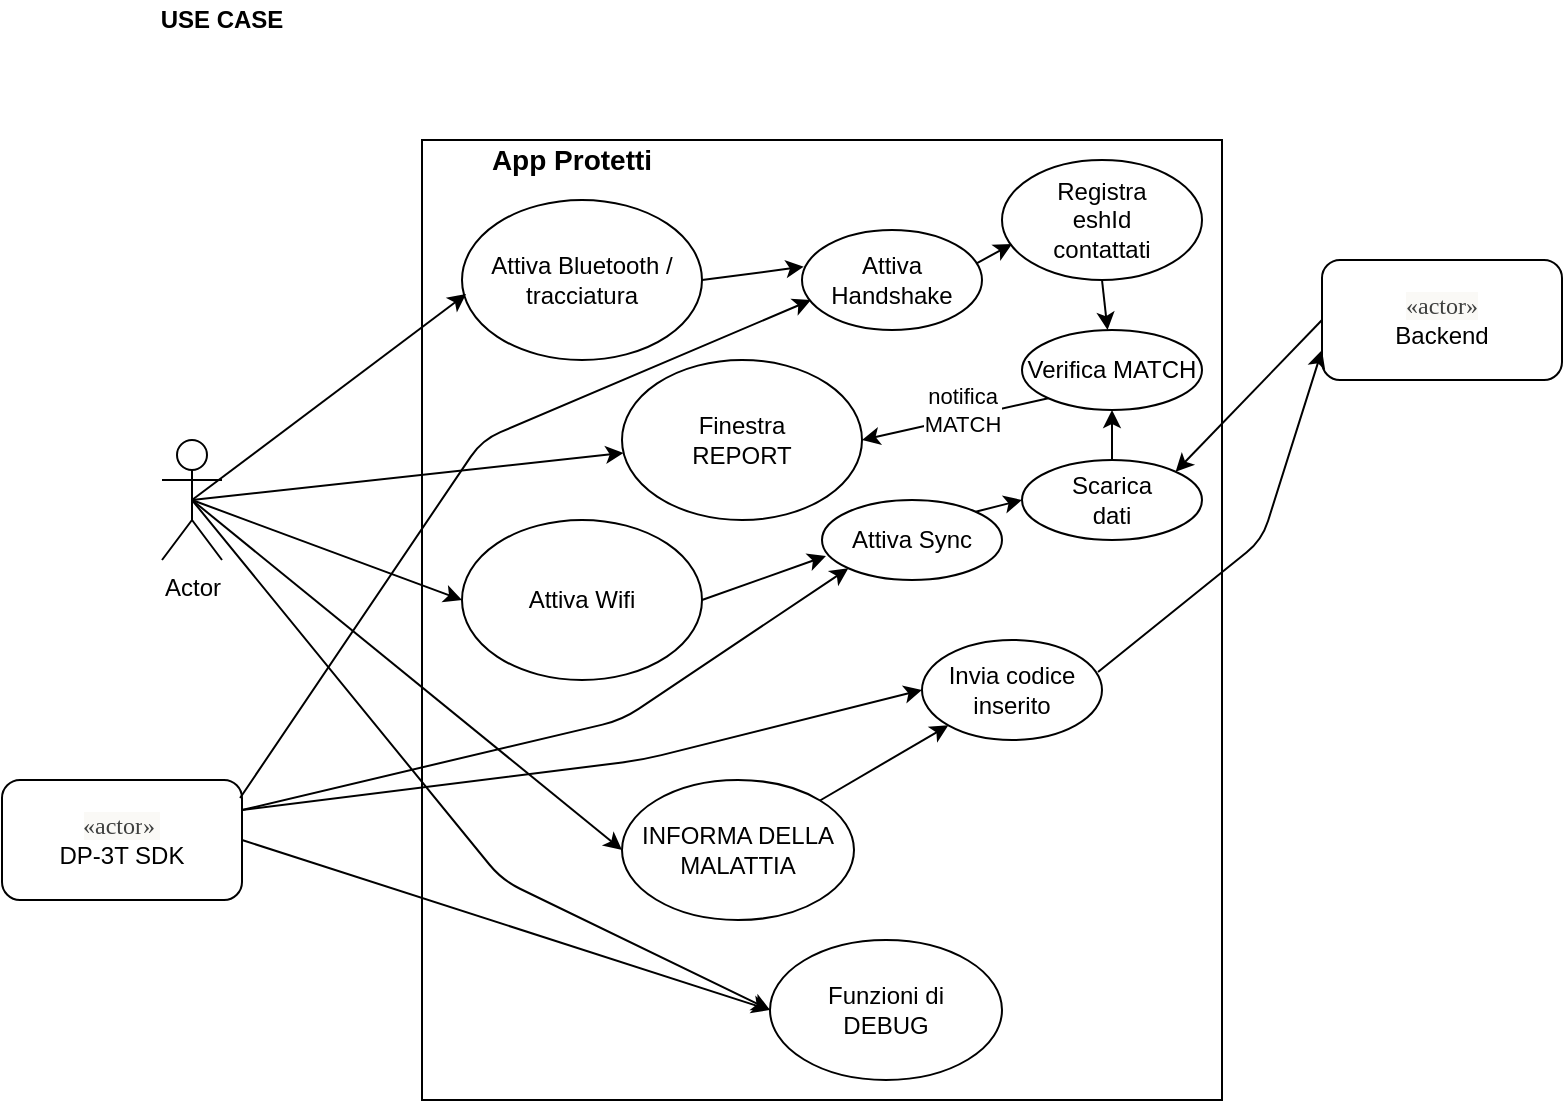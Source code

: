 <mxfile version="13.0.9" type="google"><diagram id="h_8oGnW9P9lQt5fAS8KY" name="Page-1"><mxGraphModel dx="1123" dy="687" grid="1" gridSize="10" guides="1" tooltips="1" connect="1" arrows="1" fold="1" page="1" pageScale="1" pageWidth="827" pageHeight="1169" math="0" shadow="0"><root><mxCell id="0"/><mxCell id="1" parent="0"/><mxCell id="e3-DG2b1zYi9i2cdS-66-1" value="Actor" style="shape=umlActor;verticalLabelPosition=bottom;labelBackgroundColor=#ffffff;verticalAlign=top;html=1;outlineConnect=0;" vertex="1" parent="1"><mxGeometry x="110" y="240" width="30" height="60" as="geometry"/></mxCell><mxCell id="e3-DG2b1zYi9i2cdS-66-2" value="&lt;font&gt;&lt;span style=&quot;font-size: 12px ; color: rgb(62 , 63 , 62) ; font-family: &amp;#34;crimson text&amp;#34; , &amp;#34;garamond&amp;#34; , &amp;#34;times new roman&amp;#34; , serif ; text-align: left ; background-color: rgb(250 , 249 , 246)&quot;&gt;«actor&lt;/span&gt;&lt;span style=&quot;color: rgb(62 , 63 , 62) ; font-family: &amp;#34;crimson text&amp;#34; , &amp;#34;garamond&amp;#34; , &amp;#34;times new roman&amp;#34; , serif ; text-align: left ; background-color: rgb(250 , 249 , 246)&quot;&gt;&lt;font style=&quot;font-size: 12px&quot;&gt;»&lt;/font&gt;&lt;/span&gt;&lt;span style=&quot;font-size: 12px ; color: rgb(62 , 63 , 62) ; font-family: &amp;#34;crimson text&amp;#34; , &amp;#34;garamond&amp;#34; , &amp;#34;times new roman&amp;#34; , serif ; text-align: left ; background-color: rgb(250 , 249 , 246)&quot;&gt;&amp;nbsp;&lt;br&gt;&lt;/span&gt;DP-3T SDK&lt;/font&gt;" style="rounded=1;whiteSpace=wrap;html=1;" vertex="1" parent="1"><mxGeometry x="30" y="410" width="120" height="60" as="geometry"/></mxCell><mxCell id="e3-DG2b1zYi9i2cdS-66-3" value="" style="rounded=0;whiteSpace=wrap;html=1;" vertex="1" parent="1"><mxGeometry x="240" y="90" width="400" height="480" as="geometry"/></mxCell><mxCell id="e3-DG2b1zYi9i2cdS-66-4" value="Attiva Bluetooth / tracciatura" style="ellipse;whiteSpace=wrap;html=1;" vertex="1" parent="1"><mxGeometry x="260" y="120" width="120" height="80" as="geometry"/></mxCell><mxCell id="e3-DG2b1zYi9i2cdS-66-5" value="" style="endArrow=classic;html=1;entryX=0.017;entryY=0.588;entryDx=0;entryDy=0;entryPerimeter=0;exitX=0.5;exitY=0.5;exitDx=0;exitDy=0;exitPerimeter=0;" edge="1" parent="1" source="e3-DG2b1zYi9i2cdS-66-1" target="e3-DG2b1zYi9i2cdS-66-4"><mxGeometry width="50" height="50" relative="1" as="geometry"><mxPoint x="340" y="380" as="sourcePoint"/><mxPoint x="390" y="330" as="targetPoint"/></mxGeometry></mxCell><mxCell id="e3-DG2b1zYi9i2cdS-66-6" value="" style="endArrow=classic;html=1;entryX=0.05;entryY=0.7;entryDx=0;entryDy=0;exitX=0.992;exitY=0.15;exitDx=0;exitDy=0;exitPerimeter=0;entryPerimeter=0;" edge="1" parent="1" source="e3-DG2b1zYi9i2cdS-66-2" target="e3-DG2b1zYi9i2cdS-66-7"><mxGeometry width="50" height="50" relative="1" as="geometry"><mxPoint x="135" y="280" as="sourcePoint"/><mxPoint x="272.04" y="177.04" as="targetPoint"/><Array as="points"><mxPoint x="270" y="240"/></Array></mxGeometry></mxCell><mxCell id="e3-DG2b1zYi9i2cdS-66-7" value="Attiva&lt;br&gt;Handshake" style="ellipse;whiteSpace=wrap;html=1;" vertex="1" parent="1"><mxGeometry x="430" y="135" width="90" height="50" as="geometry"/></mxCell><mxCell id="e3-DG2b1zYi9i2cdS-66-8" value="Registra&lt;br&gt;eshId&lt;br&gt;contattati" style="ellipse;whiteSpace=wrap;html=1;" vertex="1" parent="1"><mxGeometry x="530" y="100" width="100" height="60" as="geometry"/></mxCell><mxCell id="e3-DG2b1zYi9i2cdS-66-9" value="" style="endArrow=classic;html=1;entryX=0.01;entryY=0.367;entryDx=0;entryDy=0;entryPerimeter=0;exitX=1;exitY=0.5;exitDx=0;exitDy=0;" edge="1" parent="1" source="e3-DG2b1zYi9i2cdS-66-4" target="e3-DG2b1zYi9i2cdS-66-7"><mxGeometry width="50" height="50" relative="1" as="geometry"><mxPoint x="135" y="280" as="sourcePoint"/><mxPoint x="272.04" y="177.04" as="targetPoint"/></mxGeometry></mxCell><mxCell id="e3-DG2b1zYi9i2cdS-66-10" value="" style="endArrow=classic;html=1;entryX=0.05;entryY=0.7;entryDx=0;entryDy=0;entryPerimeter=0;exitX=0.97;exitY=0.333;exitDx=0;exitDy=0;exitPerimeter=0;" edge="1" parent="1" source="e3-DG2b1zYi9i2cdS-66-7" target="e3-DG2b1zYi9i2cdS-66-8"><mxGeometry width="50" height="50" relative="1" as="geometry"><mxPoint x="145" y="290" as="sourcePoint"/><mxPoint x="282.04" y="187.04" as="targetPoint"/></mxGeometry></mxCell><mxCell id="e3-DG2b1zYi9i2cdS-66-11" value="Attiva Wifi" style="ellipse;whiteSpace=wrap;html=1;" vertex="1" parent="1"><mxGeometry x="260" y="280" width="120" height="80" as="geometry"/></mxCell><mxCell id="e3-DG2b1zYi9i2cdS-66-12" value="" style="endArrow=classic;html=1;exitX=1;exitY=0.25;exitDx=0;exitDy=0;entryX=0;entryY=1;entryDx=0;entryDy=0;" edge="1" parent="1" source="e3-DG2b1zYi9i2cdS-66-2" target="e3-DG2b1zYi9i2cdS-66-14"><mxGeometry width="50" height="50" relative="1" as="geometry"><mxPoint x="189.04" y="399" as="sourcePoint"/><mxPoint x="190" y="450" as="targetPoint"/><Array as="points"><mxPoint x="340" y="380"/></Array></mxGeometry></mxCell><mxCell id="e3-DG2b1zYi9i2cdS-66-13" value="" style="endArrow=classic;html=1;entryX=0;entryY=0.5;entryDx=0;entryDy=0;exitX=0.5;exitY=0.5;exitDx=0;exitDy=0;exitPerimeter=0;" edge="1" parent="1" source="e3-DG2b1zYi9i2cdS-66-1" target="e3-DG2b1zYi9i2cdS-66-11"><mxGeometry width="50" height="50" relative="1" as="geometry"><mxPoint x="135" y="280" as="sourcePoint"/><mxPoint x="272.04" y="177.04" as="targetPoint"/></mxGeometry></mxCell><mxCell id="e3-DG2b1zYi9i2cdS-66-14" value="Attiva Sync" style="ellipse;whiteSpace=wrap;html=1;" vertex="1" parent="1"><mxGeometry x="440" y="270" width="90" height="40" as="geometry"/></mxCell><mxCell id="e3-DG2b1zYi9i2cdS-66-15" value="" style="endArrow=classic;html=1;entryX=0.022;entryY=0.7;entryDx=0;entryDy=0;exitX=1;exitY=0.5;exitDx=0;exitDy=0;entryPerimeter=0;" edge="1" parent="1" source="e3-DG2b1zYi9i2cdS-66-11" target="e3-DG2b1zYi9i2cdS-66-14"><mxGeometry width="50" height="50" relative="1" as="geometry"><mxPoint x="135" y="280" as="sourcePoint"/><mxPoint x="290" y="300" as="targetPoint"/></mxGeometry></mxCell><mxCell id="e3-DG2b1zYi9i2cdS-66-16" value="&lt;span style=&quot;color: rgb(62 , 63 , 62) ; font-family: &amp;#34;crimson text&amp;#34; , &amp;#34;garamond&amp;#34; , &amp;#34;times new roman&amp;#34; , serif ; text-align: left ; background-color: rgb(250 , 249 , 246)&quot;&gt;«actor&lt;/span&gt;&lt;span style=&quot;color: rgb(62 , 63 , 62) ; font-family: &amp;#34;crimson text&amp;#34; , &amp;#34;garamond&amp;#34; , &amp;#34;times new roman&amp;#34; , serif ; text-align: left ; background-color: rgb(250 , 249 , 246)&quot;&gt;»&lt;br&gt;&lt;/span&gt;Backend" style="rounded=1;whiteSpace=wrap;html=1;" vertex="1" parent="1"><mxGeometry x="690" y="150" width="120" height="60" as="geometry"/></mxCell><mxCell id="e3-DG2b1zYi9i2cdS-66-17" value="Scarica&lt;br&gt;dati" style="ellipse;whiteSpace=wrap;html=1;" vertex="1" parent="1"><mxGeometry x="540" y="250" width="90" height="40" as="geometry"/></mxCell><mxCell id="e3-DG2b1zYi9i2cdS-66-18" value="" style="endArrow=classic;html=1;entryX=1;entryY=0;entryDx=0;entryDy=0;exitX=0;exitY=0.5;exitDx=0;exitDy=0;" edge="1" parent="1" source="e3-DG2b1zYi9i2cdS-66-16" target="e3-DG2b1zYi9i2cdS-66-17"><mxGeometry width="50" height="50" relative="1" as="geometry"><mxPoint x="517" y="189.98" as="sourcePoint"/><mxPoint x="545" y="172" as="targetPoint"/></mxGeometry></mxCell><mxCell id="e3-DG2b1zYi9i2cdS-66-19" value="&lt;b&gt;&lt;font style=&quot;font-size: 14px&quot;&gt;App Protetti&lt;/font&gt;&lt;/b&gt;" style="text;html=1;strokeColor=none;fillColor=none;align=center;verticalAlign=middle;whiteSpace=wrap;rounded=0;" vertex="1" parent="1"><mxGeometry x="250" y="90" width="130" height="20" as="geometry"/></mxCell><mxCell id="e3-DG2b1zYi9i2cdS-66-20" value="" style="endArrow=classic;html=1;entryX=0;entryY=0.5;entryDx=0;entryDy=0;exitX=1;exitY=0;exitDx=0;exitDy=0;" edge="1" parent="1" source="e3-DG2b1zYi9i2cdS-66-14" target="e3-DG2b1zYi9i2cdS-66-17"><mxGeometry width="50" height="50" relative="1" as="geometry"><mxPoint x="410" y="300" as="sourcePoint"/><mxPoint x="450" y="270" as="targetPoint"/></mxGeometry></mxCell><mxCell id="e3-DG2b1zYi9i2cdS-66-21" value="INFORMA DELLA MALATTIA" style="ellipse;whiteSpace=wrap;html=1;" vertex="1" parent="1"><mxGeometry x="340" y="410" width="116" height="70" as="geometry"/></mxCell><mxCell id="e3-DG2b1zYi9i2cdS-66-22" value="" style="endArrow=classic;html=1;entryX=0;entryY=0.5;entryDx=0;entryDy=0;exitX=0.5;exitY=0.5;exitDx=0;exitDy=0;exitPerimeter=0;" edge="1" parent="1" source="e3-DG2b1zYi9i2cdS-66-1" target="e3-DG2b1zYi9i2cdS-66-21"><mxGeometry width="50" height="50" relative="1" as="geometry"><mxPoint x="130" y="270" as="sourcePoint"/><mxPoint x="290" y="300" as="targetPoint"/></mxGeometry></mxCell><mxCell id="e3-DG2b1zYi9i2cdS-66-23" value="Invia codice&lt;br&gt;inserito" style="ellipse;whiteSpace=wrap;html=1;" vertex="1" parent="1"><mxGeometry x="490" y="340" width="90" height="50" as="geometry"/></mxCell><mxCell id="e3-DG2b1zYi9i2cdS-66-24" value="" style="endArrow=classic;html=1;entryX=0;entryY=0.5;entryDx=0;entryDy=0;exitX=1;exitY=0.25;exitDx=0;exitDy=0;" edge="1" parent="1" source="e3-DG2b1zYi9i2cdS-66-2" target="e3-DG2b1zYi9i2cdS-66-23"><mxGeometry width="50" height="50" relative="1" as="geometry"><mxPoint x="140" y="280" as="sourcePoint"/><mxPoint x="304" y="425" as="targetPoint"/><Array as="points"><mxPoint x="350" y="400"/></Array></mxGeometry></mxCell><mxCell id="e3-DG2b1zYi9i2cdS-66-25" value="" style="endArrow=classic;html=1;entryX=0;entryY=0.75;entryDx=0;entryDy=0;exitX=0.978;exitY=0.32;exitDx=0;exitDy=0;exitPerimeter=0;" edge="1" parent="1" source="e3-DG2b1zYi9i2cdS-66-23" target="e3-DG2b1zYi9i2cdS-66-16"><mxGeometry width="50" height="50" relative="1" as="geometry"><mxPoint x="526.82" y="255.858" as="sourcePoint"/><mxPoint x="550" y="220" as="targetPoint"/><Array as="points"><mxPoint x="660" y="290"/></Array></mxGeometry></mxCell><mxCell id="e3-DG2b1zYi9i2cdS-66-26" value="" style="endArrow=classic;html=1;entryX=0;entryY=1;entryDx=0;entryDy=0;exitX=1;exitY=0;exitDx=0;exitDy=0;" edge="1" parent="1" source="e3-DG2b1zYi9i2cdS-66-21" target="e3-DG2b1zYi9i2cdS-66-23"><mxGeometry width="50" height="50" relative="1" as="geometry"><mxPoint x="160" y="435" as="sourcePoint"/><mxPoint x="460" y="345" as="targetPoint"/><Array as="points"/></mxGeometry></mxCell><mxCell id="e3-DG2b1zYi9i2cdS-66-27" value="Verifica MATCH" style="ellipse;whiteSpace=wrap;html=1;" vertex="1" parent="1"><mxGeometry x="540" y="185" width="90" height="40" as="geometry"/></mxCell><mxCell id="e3-DG2b1zYi9i2cdS-66-28" value="" style="endArrow=classic;html=1;exitX=0.5;exitY=1;exitDx=0;exitDy=0;" edge="1" parent="1" source="e3-DG2b1zYi9i2cdS-66-8" target="e3-DG2b1zYi9i2cdS-66-27"><mxGeometry width="50" height="50" relative="1" as="geometry"><mxPoint x="410" y="300" as="sourcePoint"/><mxPoint x="450" y="300" as="targetPoint"/></mxGeometry></mxCell><mxCell id="e3-DG2b1zYi9i2cdS-66-29" value="" style="endArrow=classic;html=1;exitX=0.5;exitY=0;exitDx=0;exitDy=0;entryX=0.5;entryY=1;entryDx=0;entryDy=0;" edge="1" parent="1" source="e3-DG2b1zYi9i2cdS-66-17" target="e3-DG2b1zYi9i2cdS-66-27"><mxGeometry width="50" height="50" relative="1" as="geometry"><mxPoint x="590" y="170" as="sourcePoint"/><mxPoint x="574.762" y="200.476" as="targetPoint"/></mxGeometry></mxCell><mxCell id="e3-DG2b1zYi9i2cdS-66-30" value="Finestra&lt;br&gt;REPORT" style="ellipse;whiteSpace=wrap;html=1;" vertex="1" parent="1"><mxGeometry x="340" y="200" width="120" height="80" as="geometry"/></mxCell><mxCell id="e3-DG2b1zYi9i2cdS-66-31" value="" style="endArrow=classic;html=1;exitX=0;exitY=1;exitDx=0;exitDy=0;entryX=1;entryY=0.5;entryDx=0;entryDy=0;" edge="1" parent="1" source="e3-DG2b1zYi9i2cdS-66-27" target="e3-DG2b1zYi9i2cdS-66-30"><mxGeometry width="50" height="50" relative="1" as="geometry"><mxPoint x="340" y="380" as="sourcePoint"/><mxPoint x="390" y="330" as="targetPoint"/></mxGeometry></mxCell><mxCell id="e3-DG2b1zYi9i2cdS-66-32" value="notifica&lt;br&gt;MATCH" style="edgeLabel;html=1;align=center;verticalAlign=middle;resizable=0;points=[];" vertex="1" connectable="0" parent="e3-DG2b1zYi9i2cdS-66-31"><mxGeometry x="-0.325" y="-3" relative="1" as="geometry"><mxPoint x="-11.3" y="1.8" as="offset"/></mxGeometry></mxCell><mxCell id="e3-DG2b1zYi9i2cdS-66-33" value="" style="endArrow=classic;html=1;exitX=0.5;exitY=0.5;exitDx=0;exitDy=0;exitPerimeter=0;" edge="1" parent="1" source="e3-DG2b1zYi9i2cdS-66-1" target="e3-DG2b1zYi9i2cdS-66-30"><mxGeometry width="50" height="50" relative="1" as="geometry"><mxPoint x="135" y="280" as="sourcePoint"/><mxPoint x="270" y="340" as="targetPoint"/></mxGeometry></mxCell><mxCell id="e3-DG2b1zYi9i2cdS-66-34" value="Funzioni di&lt;br&gt;DEBUG" style="ellipse;whiteSpace=wrap;html=1;" vertex="1" parent="1"><mxGeometry x="414" y="490" width="116" height="70" as="geometry"/></mxCell><mxCell id="e3-DG2b1zYi9i2cdS-66-35" value="" style="endArrow=classic;html=1;entryX=0;entryY=0.5;entryDx=0;entryDy=0;exitX=0.5;exitY=0.5;exitDx=0;exitDy=0;exitPerimeter=0;" edge="1" parent="1" source="e3-DG2b1zYi9i2cdS-66-1" target="e3-DG2b1zYi9i2cdS-66-34"><mxGeometry width="50" height="50" relative="1" as="geometry"><mxPoint x="135" y="280" as="sourcePoint"/><mxPoint x="316" y="455" as="targetPoint"/><Array as="points"><mxPoint x="280" y="460"/></Array></mxGeometry></mxCell><mxCell id="e3-DG2b1zYi9i2cdS-66-36" value="" style="endArrow=classic;html=1;entryX=0;entryY=0.5;entryDx=0;entryDy=0;exitX=1;exitY=0.5;exitDx=0;exitDy=0;" edge="1" parent="1" source="e3-DG2b1zYi9i2cdS-66-2" target="e3-DG2b1zYi9i2cdS-66-34"><mxGeometry width="50" height="50" relative="1" as="geometry"><mxPoint x="135" y="280" as="sourcePoint"/><mxPoint x="316" y="455" as="targetPoint"/></mxGeometry></mxCell><mxCell id="e3-DG2b1zYi9i2cdS-66-37" value="&lt;b&gt;USE CASE&lt;/b&gt;" style="text;html=1;strokeColor=none;fillColor=none;align=center;verticalAlign=middle;whiteSpace=wrap;rounded=0;" vertex="1" parent="1"><mxGeometry x="90" y="20" width="100" height="20" as="geometry"/></mxCell></root></mxGraphModel></diagram></mxfile>